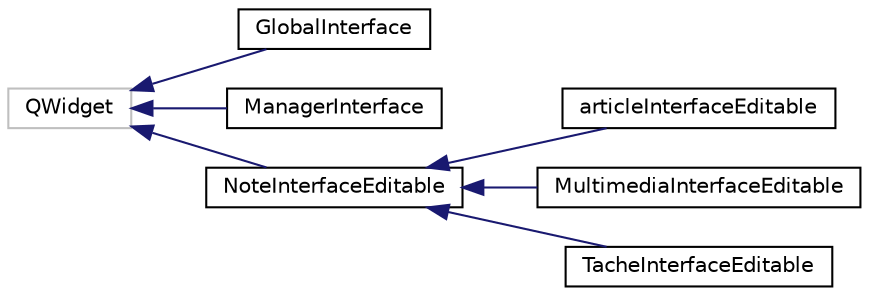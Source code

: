 digraph "Graphical Class Hierarchy"
{
  edge [fontname="Helvetica",fontsize="10",labelfontname="Helvetica",labelfontsize="10"];
  node [fontname="Helvetica",fontsize="10",shape=record];
  rankdir="LR";
  Node1 [label="QWidget",height=0.2,width=0.4,color="grey75", fillcolor="white", style="filled"];
  Node1 -> Node2 [dir="back",color="midnightblue",fontsize="10",style="solid",fontname="Helvetica"];
  Node2 [label="GlobalInterface",height=0.2,width=0.4,color="black", fillcolor="white", style="filled",URL="$classGlobalInterface.html"];
  Node1 -> Node3 [dir="back",color="midnightblue",fontsize="10",style="solid",fontname="Helvetica"];
  Node3 [label="ManagerInterface",height=0.2,width=0.4,color="black", fillcolor="white", style="filled",URL="$classManagerInterface.html"];
  Node1 -> Node4 [dir="back",color="midnightblue",fontsize="10",style="solid",fontname="Helvetica"];
  Node4 [label="NoteInterfaceEditable",height=0.2,width=0.4,color="black", fillcolor="white", style="filled",URL="$classNoteInterfaceEditable.html"];
  Node4 -> Node5 [dir="back",color="midnightblue",fontsize="10",style="solid",fontname="Helvetica"];
  Node5 [label="articleInterfaceEditable",height=0.2,width=0.4,color="black", fillcolor="white", style="filled",URL="$classarticleInterfaceEditable.html"];
  Node4 -> Node6 [dir="back",color="midnightblue",fontsize="10",style="solid",fontname="Helvetica"];
  Node6 [label="MultimediaInterfaceEditable",height=0.2,width=0.4,color="black", fillcolor="white", style="filled",URL="$classMultimediaInterfaceEditable.html"];
  Node4 -> Node7 [dir="back",color="midnightblue",fontsize="10",style="solid",fontname="Helvetica"];
  Node7 [label="TacheInterfaceEditable",height=0.2,width=0.4,color="black", fillcolor="white", style="filled",URL="$classTacheInterfaceEditable.html"];
}
